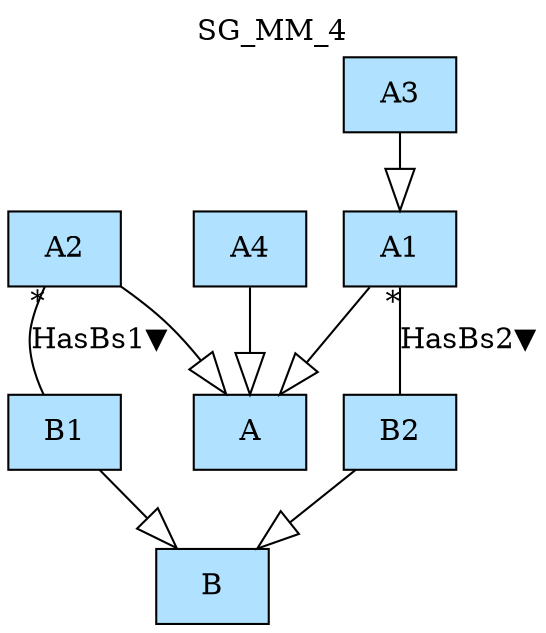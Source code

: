 digraph {graph[label=SG_MM_4,labelloc=tl,labelfontsize=12];
"A"[shape=record,fillcolor=lightskyblue1,style = filled,label="A"];
"A1"[shape=record,fillcolor=lightskyblue1,style = filled,label="A1"];
"A2"[shape=record,fillcolor=lightskyblue1,style = filled,label="A2"];
"A3"[shape=record,fillcolor=lightskyblue1,style = filled,label="A3"];
"A4"[shape=record,fillcolor=lightskyblue1,style = filled,label="A4"];
"B"[shape=record,fillcolor=lightskyblue1,style = filled,label="B"];
"B1"[shape=record,fillcolor=lightskyblue1,style = filled,label="B1"];
"B2"[shape=record,fillcolor=lightskyblue1,style = filled,label="B2"];

"A1"->"A"[arrowhead=onormal,arrowsize=2.0];
"A2"->"A"[arrowhead=onormal,arrowsize=2.0];
"A3"->"A1"[arrowhead=onormal,arrowsize=2.0];
"A4"->"A"[arrowhead=onormal,arrowsize=2.0];
"B1"->"B"[arrowhead=onormal,arrowsize=2.0];
"B2"->"B"[arrowhead=onormal,arrowsize=2.0];
"A2"->"B1"[label="HasBs1▼",dir=none,taillabel="*",headlabel=""];
"A1"->"B2"[label="HasBs2▼",dir=none,taillabel="*",headlabel=""];
}